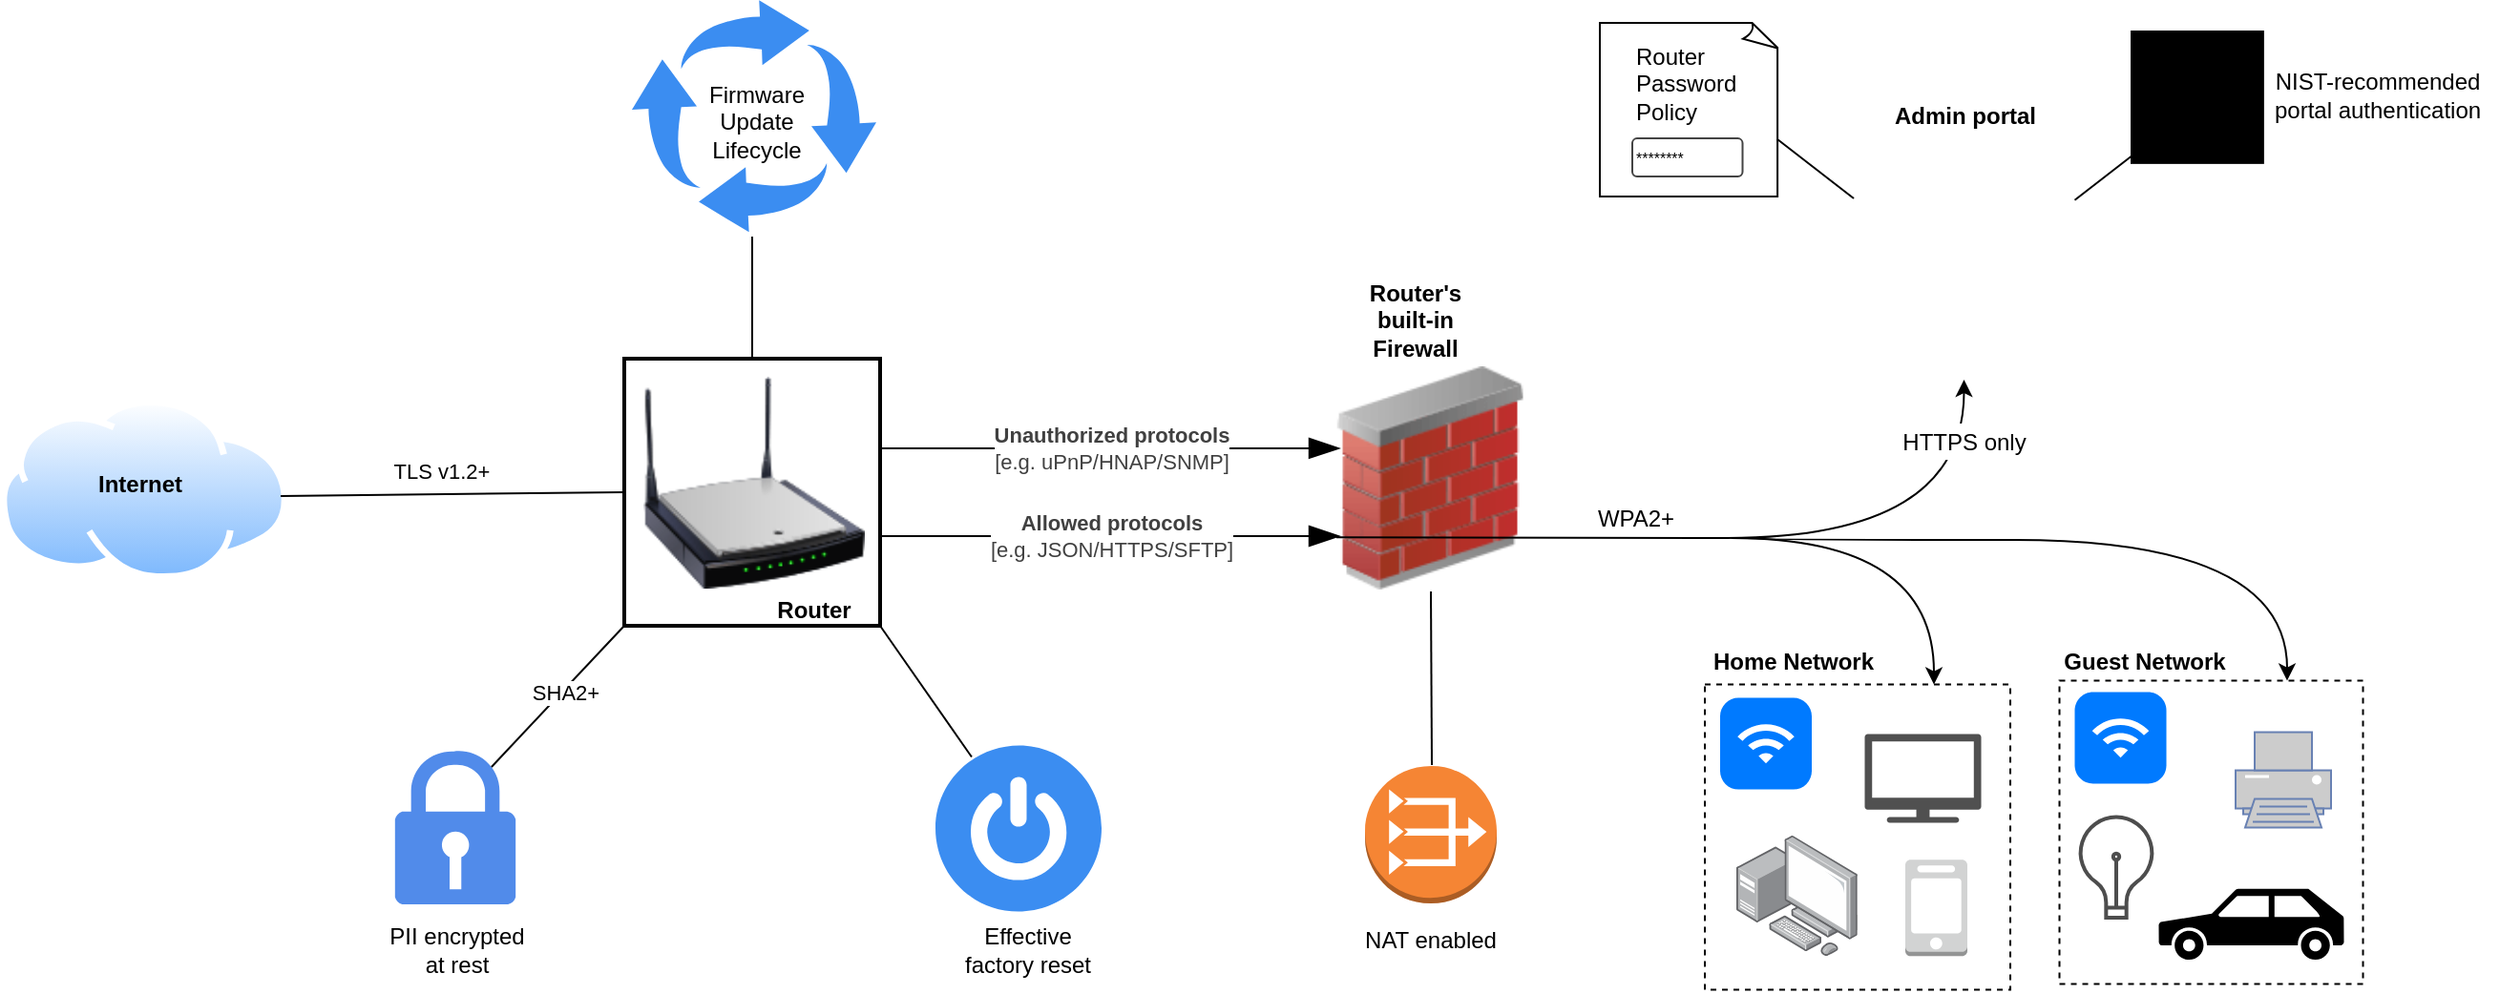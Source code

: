 <mxfile border="50" scale="3" compressed="false" locked="false" version="26.1.3">
  <diagram name="Blank" id="YmL12bMKpDGza6XwsDPr">
    <mxGraphModel dx="3155" dy="868" grid="0" gridSize="10" guides="1" tooltips="1" connect="1" arrows="1" fold="1" page="0" pageScale="1" pageWidth="827" pageHeight="1169" background="none" math="1" shadow="0">
      <root>
        <mxCell id="X5NqExCQtvZxIxQ7pmgY-0" />
        <mxCell id="1" parent="X5NqExCQtvZxIxQ7pmgY-0" />
        <mxCell id="-uR6cY9jI7Pg-GlhvNe3-29" value="" style="whiteSpace=wrap;html=1;aspect=fixed;dashed=1;fillColor=none;" parent="1" vertex="1">
          <mxGeometry x="-674" y="496.77" width="160" height="160" as="geometry" />
        </mxCell>
        <mxCell id="-uR6cY9jI7Pg-GlhvNe3-31" value="" style="whiteSpace=wrap;html=1;aspect=fixed;dashed=1;fillColor=none;" parent="1" vertex="1">
          <mxGeometry x="-488.25" y="494.77" width="159" height="159" as="geometry" />
        </mxCell>
        <mxCell id="-uR6cY9jI7Pg-GlhvNe3-1" value="" style="image;html=1;image=img/lib/clip_art/networking/Wireless_Router_N_128x128.png;imageBorder=none;strokeWidth=2;perimeterSpacing=0;imageBackground=none;" parent="1" vertex="1">
          <mxGeometry x="-1230" y="333" width="116" height="116" as="geometry" />
        </mxCell>
        <mxCell id="-uR6cY9jI7Pg-GlhvNe3-2" value="" style="image;html=1;image=img/lib/clip_art/networking/Firewall_02_128x128.png" parent="1" vertex="1">
          <mxGeometry x="-876" y="330" width="117" height="117" as="geometry" />
        </mxCell>
        <mxCell id="-uR6cY9jI7Pg-GlhvNe3-3" value="" style="image;points=[];aspect=fixed;html=1;align=center;shadow=0;dashed=0;image=img/lib/allied_telesis/computer_and_terminals/Personal_Computer_with_Server.svg;" parent="1" vertex="1">
          <mxGeometry x="-657.5" y="575.77" width="63.4" height="63.4" as="geometry" />
        </mxCell>
        <mxCell id="-uR6cY9jI7Pg-GlhvNe3-4" value="" style="sketch=0;pointerEvents=1;shadow=0;dashed=0;html=1;strokeColor=none;fillColor=#505050;labelPosition=center;verticalLabelPosition=bottom;verticalAlign=top;outlineConnect=0;align=center;shape=mxgraph.office.devices.tv;" parent="1" vertex="1">
          <mxGeometry x="-590.25" y="522.77" width="61" height="46.53" as="geometry" />
        </mxCell>
        <mxCell id="-uR6cY9jI7Pg-GlhvNe3-5" value="" style="outlineConnect=0;dashed=0;verticalLabelPosition=bottom;verticalAlign=top;align=center;html=1;shape=mxgraph.aws3.mobile_client;fillColor=#D2D3D3;gradientColor=none;" parent="1" vertex="1">
          <mxGeometry x="-569" y="588.61" width="32.5" height="50.56" as="geometry" />
        </mxCell>
        <mxCell id="-uR6cY9jI7Pg-GlhvNe3-7" value="" style="image;aspect=fixed;perimeter=ellipsePerimeter;html=1;align=center;shadow=0;dashed=0;spacingTop=3;image=img/lib/active_directory/internet_cloud.svg;" parent="1" vertex="1">
          <mxGeometry x="-1566.89" y="347" width="150.79" height="95" as="geometry" />
        </mxCell>
        <mxCell id="-uR6cY9jI7Pg-GlhvNe3-9" value="" style="fontColor=#0066CC;verticalAlign=top;verticalLabelPosition=bottom;labelPosition=center;align=center;html=1;outlineConnect=0;fillColor=#CCCCCC;strokeColor=#6881B3;gradientColor=none;gradientDirection=north;strokeWidth=2;shape=mxgraph.networks.printer;" parent="1" vertex="1">
          <mxGeometry x="-396" y="521.77" width="50" height="50" as="geometry" />
        </mxCell>
        <mxCell id="-uR6cY9jI7Pg-GlhvNe3-12" value="" style="shape=mxgraph.signs.transportation.car_3;html=1;pointerEvents=1;fillColor=#000000;strokeColor=none;verticalLabelPosition=bottom;verticalAlign=top;align=center;" parent="1" vertex="1">
          <mxGeometry x="-436.25" y="603.77" width="97" height="37.24" as="geometry" />
        </mxCell>
        <mxCell id="-uR6cY9jI7Pg-GlhvNe3-13" value="" style="html=1;verticalLabelPosition=bottom;align=center;labelBackgroundColor=#ffffff;verticalAlign=top;strokeWidth=2;strokeColor=#4D4D4D;shadow=0;dashed=0;shape=mxgraph.ios7.icons.lightbulb;" parent="1" vertex="1">
          <mxGeometry x="-478.75" y="566.3" width="40.5" height="52.76" as="geometry" />
        </mxCell>
        <object placeholders="1" c4Type="Relationship" c4Technology="e.g. uPnP/HNAP/SNMP" c4Description="Unauthorized protocols" label="&lt;div style=&quot;text-align: left&quot;&gt;&lt;div style=&quot;text-align: center&quot;&gt;&lt;b&gt;%c4Description%&lt;/b&gt;&lt;/div&gt;&lt;div style=&quot;text-align: center&quot;&gt;[%c4Technology%]&lt;/div&gt;&lt;/div&gt;" id="-uR6cY9jI7Pg-GlhvNe3-15">
          <mxCell style="endArrow=blockThin;html=1;fontSize=11;fontColor=#404040;strokeWidth=1;endFill=1;strokeColor=light-dark(#000000, #7d7d7d);elbow=vertical;metaEdit=1;endSize=14;startSize=14;jumpStyle=arc;jumpSize=16;rounded=0;edgeStyle=orthogonalEdgeStyle;" parent="1" edge="1">
            <mxGeometry width="240" relative="1" as="geometry">
              <mxPoint x="-1105" y="372.97" as="sourcePoint" />
              <mxPoint x="-865" y="372.97" as="targetPoint" />
              <mxPoint as="offset" />
            </mxGeometry>
          </mxCell>
        </object>
        <object placeholders="1" c4Type="Relationship" c4Technology="e.g. JSON/HTTPS/SFTP" c4Description="Allowed protocols" label="&lt;div style=&quot;text-align: left&quot;&gt;&lt;div style=&quot;text-align: center&quot;&gt;&lt;b&gt;%c4Description%&lt;/b&gt;&lt;/div&gt;&lt;div style=&quot;text-align: center&quot;&gt;[%c4Technology%]&lt;/div&gt;&lt;/div&gt;" id="-uR6cY9jI7Pg-GlhvNe3-24">
          <mxCell style="endArrow=blockThin;html=1;fontSize=11;fontColor=#404040;strokeWidth=1;endFill=1;strokeColor=light-dark(#000000,#7D7D7D);elbow=vertical;metaEdit=1;endSize=14;startSize=14;jumpStyle=arc;jumpSize=16;rounded=0;edgeStyle=orthogonalEdgeStyle;" parent="1" edge="1">
            <mxGeometry width="240" relative="1" as="geometry">
              <mxPoint x="-1105" y="419" as="sourcePoint" />
              <mxPoint x="-865" y="419" as="targetPoint" />
            </mxGeometry>
          </mxCell>
        </object>
        <mxCell id="-uR6cY9jI7Pg-GlhvNe3-28" value="" style="endArrow=none;html=1;rounded=0;exitX=-0.002;exitY=0.33;exitDx=0;exitDy=0;exitPerimeter=0;" parent="1" edge="1">
          <mxGeometry width="50" height="50" relative="1" as="geometry">
            <mxPoint x="-867.004" y="419.61" as="sourcePoint" />
            <mxPoint x="-662.77" y="420" as="targetPoint" />
          </mxGeometry>
        </mxCell>
        <mxCell id="-uR6cY9jI7Pg-GlhvNe3-32" value="" style="sketch=0;html=1;aspect=fixed;strokeColor=none;shadow=0;fillColor=#3B8DF1;verticalAlign=top;labelPosition=center;verticalLabelPosition=bottom;shape=mxgraph.gcp2.arrows_system" parent="1" vertex="1">
          <mxGeometry x="-1236" y="138.07" width="128" height="121.6" as="geometry" />
        </mxCell>
        <mxCell id="-uR6cY9jI7Pg-GlhvNe3-33" value="" style="endArrow=none;html=1;rounded=0;entryX=0;entryY=0.5;entryDx=0;entryDy=0;" parent="1" edge="1" target="VxfJjLKubnG-8QOPVBcM-112">
          <mxGeometry width="50" height="50" relative="1" as="geometry">
            <mxPoint x="-1420" y="398" as="sourcePoint" />
            <mxPoint x="-1281" y="398" as="targetPoint" />
          </mxGeometry>
        </mxCell>
        <mxCell id="-uR6cY9jI7Pg-GlhvNe3-34" value="TLS v1.2+" style="edgeLabel;html=1;align=center;verticalAlign=middle;resizable=0;points=[];" parent="-uR6cY9jI7Pg-GlhvNe3-33" vertex="1" connectable="0">
          <mxGeometry x="-0.285" y="-1" relative="1" as="geometry">
            <mxPoint x="19" y="-14" as="offset" />
          </mxGeometry>
        </mxCell>
        <mxCell id="-uR6cY9jI7Pg-GlhvNe3-35" value="" style="whiteSpace=wrap;html=1;shape=mxgraph.basic.document;fillColor=none;" parent="1" vertex="1">
          <mxGeometry x="-729" y="150" width="94" height="91" as="geometry" />
        </mxCell>
        <mxCell id="-uR6cY9jI7Pg-GlhvNe3-36" value="&lt;div&gt;Firmware&lt;/div&gt;&lt;div&gt;Update&lt;/div&gt;&lt;div&gt;Lifecycle&lt;/div&gt;" style="text;html=1;align=center;verticalAlign=middle;resizable=0;points=[];autosize=1;strokeColor=none;fillColor=none;" parent="1" vertex="1">
          <mxGeometry x="-1205.5" y="174.07" width="68" height="55" as="geometry" />
        </mxCell>
        <mxCell id="-uR6cY9jI7Pg-GlhvNe3-40" value="" style="html=1;strokeWidth=1;shadow=0;dashed=0;shape=mxgraph.ios7.misc.wifi;fillColor=#007AFF;strokeColor=none;buttonText=;strokeColor2=#222222;fontColor=#222222;fontSize=8;verticalLabelPosition=bottom;verticalAlign=top;align=center;sketch=0;" parent="1" vertex="1">
          <mxGeometry x="-666" y="503.77" width="48" height="48" as="geometry" />
        </mxCell>
        <mxCell id="-uR6cY9jI7Pg-GlhvNe3-41" value="" style="html=1;strokeWidth=1;shadow=0;dashed=0;shape=mxgraph.ios7.misc.wifi;fillColor=#007AFF;strokeColor=none;buttonText=;strokeColor2=#222222;fontColor=#222222;fontSize=8;verticalLabelPosition=bottom;verticalAlign=top;align=center;sketch=0;" parent="1" vertex="1">
          <mxGeometry x="-480.25" y="500.77" width="48" height="48" as="geometry" />
        </mxCell>
        <mxCell id="-uR6cY9jI7Pg-GlhvNe3-42" value="Guest Network" style="text;html=1;align=center;verticalAlign=middle;resizable=0;points=[];autosize=1;strokeColor=none;fillColor=none;fontStyle=1" parent="1" vertex="1">
          <mxGeometry x="-493" y="471.77" width="97" height="26" as="geometry" />
        </mxCell>
        <mxCell id="-uR6cY9jI7Pg-GlhvNe3-43" value="Home Network" style="text;html=1;align=center;verticalAlign=middle;resizable=0;points=[];autosize=1;strokeColor=none;fillColor=none;fontStyle=1" parent="1" vertex="1">
          <mxGeometry x="-677" y="471.77" width="97" height="26" as="geometry" />
        </mxCell>
        <mxCell id="-uR6cY9jI7Pg-GlhvNe3-46" value="********" style="strokeWidth=1;html=1;shadow=0;dashed=0;shape=mxgraph.ios.iTextInput;strokeColor=#444444;align=left;buttonText=;fontSize=8;whiteSpace=wrap;" parent="1" vertex="1">
          <mxGeometry x="-712" y="210.56" width="57.75" height="19.91" as="geometry" />
        </mxCell>
        <mxCell id="-uR6cY9jI7Pg-GlhvNe3-47" value="Router" style="text;html=1;align=center;verticalAlign=middle;resizable=0;points=[];autosize=1;strokeColor=none;fillColor=none;fontStyle=1" parent="1" vertex="1">
          <mxGeometry x="-1168" y="445" width="54" height="26" as="geometry" />
        </mxCell>
        <mxCell id="-uR6cY9jI7Pg-GlhvNe3-48" value="Internet" style="text;html=1;align=center;verticalAlign=middle;resizable=0;points=[];autosize=1;strokeColor=none;fillColor=none;fontStyle=1" parent="1" vertex="1">
          <mxGeometry x="-1523.89" y="379" width="59" height="26" as="geometry" />
        </mxCell>
        <mxCell id="-uR6cY9jI7Pg-GlhvNe3-49" value="Router&#39;s&lt;div&gt;built-in&lt;br&gt;&lt;div&gt;Firewall&lt;/div&gt;&lt;/div&gt;" style="text;html=1;align=center;verticalAlign=middle;resizable=0;points=[];autosize=1;strokeColor=none;fillColor=none;fontStyle=1" parent="1" vertex="1">
          <mxGeometry x="-857" y="278" width="62" height="55" as="geometry" />
        </mxCell>
        <mxCell id="VxfJjLKubnG-8QOPVBcM-7" value="Router&lt;br&gt;Password&amp;nbsp;&lt;div&gt;&lt;span style=&quot;background-color: transparent; color: light-dark(rgb(0, 0, 0), rgb(255, 255, 255));&quot;&gt;Policy&lt;/span&gt;&lt;/div&gt;" style="text;strokeColor=none;align=left;fillColor=none;html=1;verticalAlign=middle;whiteSpace=wrap;rounded=0;" vertex="1" parent="1">
          <mxGeometry x="-712" y="167.07" width="60" height="30" as="geometry" />
        </mxCell>
        <mxCell id="VxfJjLKubnG-8QOPVBcM-102" value="WPA2+" style="text;strokeColor=none;align=center;fillColor=none;html=1;verticalAlign=middle;whiteSpace=wrap;rounded=0;" vertex="1" parent="1">
          <mxGeometry x="-739.77" y="395" width="60" height="30" as="geometry" />
        </mxCell>
        <mxCell id="VxfJjLKubnG-8QOPVBcM-104" value="" style="shape=image;html=1;verticalAlign=top;verticalLabelPosition=bottom;labelBackgroundColor=#ffffff;imageAspect=0;aspect=fixed;image=https://cdn2.iconfinder.com/data/icons/circle-icons-1/64/browser-128.png" vertex="1" parent="1">
          <mxGeometry x="-602.25" y="209" width="128" height="128" as="geometry" />
        </mxCell>
        <mxCell id="VxfJjLKubnG-8QOPVBcM-105" value="" style="sketch=0;aspect=fixed;pointerEvents=1;shadow=0;dashed=0;html=1;strokeColor=none;labelPosition=center;verticalLabelPosition=bottom;verticalAlign=top;align=center;fillColor=light-dark(#518bea, #bfd3ff);shape=mxgraph.mscae.enterprise.lock" vertex="1" parent="1">
          <mxGeometry x="-1360.09" y="531.06" width="63.18" height="81" as="geometry" />
        </mxCell>
        <mxCell id="VxfJjLKubnG-8QOPVBcM-106" value="&lt;div&gt;PII encrypted&lt;/div&gt;&lt;div&gt;at rest&lt;/div&gt;" style="text;html=1;align=center;verticalAlign=middle;resizable=0;points=[];autosize=1;strokeColor=none;fillColor=none;" vertex="1" parent="1">
          <mxGeometry x="-1373" y="615.77" width="89" height="41" as="geometry" />
        </mxCell>
        <mxCell id="VxfJjLKubnG-8QOPVBcM-108" value="" style="endArrow=none;html=1;rounded=0;exitX=0;exitY=1;exitDx=0;exitDy=0;entryX=0.8;entryY=0.11;entryDx=0;entryDy=0;entryPerimeter=0;" edge="1" parent="1" source="VxfJjLKubnG-8QOPVBcM-112" target="VxfJjLKubnG-8QOPVBcM-105">
          <mxGeometry width="50" height="50" relative="1" as="geometry">
            <mxPoint x="-1181" y="486" as="sourcePoint" />
            <mxPoint x="-1173" y="543" as="targetPoint" />
          </mxGeometry>
        </mxCell>
        <mxCell id="VxfJjLKubnG-8QOPVBcM-109" value="SHA2+" style="edgeLabel;html=1;align=center;verticalAlign=middle;resizable=0;points=[];" vertex="1" connectable="0" parent="VxfJjLKubnG-8QOPVBcM-108">
          <mxGeometry x="-0.285" y="-1" relative="1" as="geometry">
            <mxPoint x="-6" y="9" as="offset" />
          </mxGeometry>
        </mxCell>
        <mxCell id="VxfJjLKubnG-8QOPVBcM-110" value="" style="endArrow=none;html=1;rounded=0;entryX=0.5;entryY=0;entryDx=0;entryDy=0;" edge="1" parent="1" target="VxfJjLKubnG-8QOPVBcM-112">
          <mxGeometry width="50" height="50" relative="1" as="geometry">
            <mxPoint x="-1173" y="262" as="sourcePoint" />
            <mxPoint x="-1134" y="275" as="targetPoint" />
          </mxGeometry>
        </mxCell>
        <mxCell id="VxfJjLKubnG-8QOPVBcM-112" value="" style="whiteSpace=wrap;html=1;fillColor=none;strokeWidth=2;" vertex="1" parent="1">
          <mxGeometry x="-1240" y="326" width="134" height="140" as="geometry" />
        </mxCell>
        <mxCell id="VxfJjLKubnG-8QOPVBcM-114" value="" style="sketch=0;html=1;aspect=fixed;strokeColor=none;shadow=0;fillColor=#3B8DF1;verticalAlign=top;labelPosition=center;verticalLabelPosition=bottom;shape=mxgraph.gcp2.a7_power" vertex="1" parent="1">
          <mxGeometry x="-1077" y="528.77" width="87" height="87" as="geometry" />
        </mxCell>
        <mxCell id="VxfJjLKubnG-8QOPVBcM-115" value="" style="endArrow=none;html=1;rounded=0;exitX=1;exitY=1;exitDx=0;exitDy=0;entryX=0.218;entryY=0.069;entryDx=0;entryDy=0;entryPerimeter=0;" edge="1" parent="1" source="VxfJjLKubnG-8QOPVBcM-112" target="VxfJjLKubnG-8QOPVBcM-114">
          <mxGeometry width="50" height="50" relative="1" as="geometry">
            <mxPoint x="-1125" y="491.53" as="sourcePoint" />
            <mxPoint x="-1195" y="565.53" as="targetPoint" />
          </mxGeometry>
        </mxCell>
        <mxCell id="VxfJjLKubnG-8QOPVBcM-117" value="&lt;div&gt;Effective&lt;/div&gt;&lt;div&gt;factory reset&lt;/div&gt;" style="text;html=1;align=center;verticalAlign=middle;resizable=0;points=[];autosize=1;strokeColor=none;fillColor=none;" vertex="1" parent="1">
          <mxGeometry x="-1071" y="615.77" width="84" height="41" as="geometry" />
        </mxCell>
        <mxCell id="VxfJjLKubnG-8QOPVBcM-119" value="NIST-recommended&lt;div&gt;portal authentication&lt;/div&gt;" style="text;html=1;align=center;verticalAlign=middle;resizable=0;points=[];autosize=1;strokeColor=none;fillColor=none;" vertex="1" parent="1">
          <mxGeometry x="-385" y="167.07" width="126" height="41" as="geometry" />
        </mxCell>
        <mxCell id="VxfJjLKubnG-8QOPVBcM-120" value="Admin portal" style="text;html=1;align=center;verticalAlign=middle;resizable=0;points=[];autosize=1;strokeColor=none;fillColor=none;fontStyle=1" vertex="1" parent="1">
          <mxGeometry x="-580.75" y="185.87" width="85" height="26" as="geometry" />
        </mxCell>
        <mxCell id="VxfJjLKubnG-8QOPVBcM-121" value="" style="sketch=0;verticalLabelPosition=bottom;sketch=0;aspect=fixed;html=1;verticalAlign=top;strokeColor=none;fillColor=#000000;align=center;outlineConnect=0;pointerEvents=1;shape=mxgraph.citrix2.authentication_mfa;" vertex="1" parent="1">
          <mxGeometry x="-451" y="154" width="69.93" height="69.93" as="geometry" />
        </mxCell>
        <mxCell id="VxfJjLKubnG-8QOPVBcM-122" value="" style="endArrow=classic;html=1;rounded=0;entryX=0.5;entryY=1;entryDx=0;entryDy=0;edgeStyle=orthogonalEdgeStyle;curved=1;" edge="1" parent="1" target="VxfJjLKubnG-8QOPVBcM-104">
          <mxGeometry width="50" height="50" relative="1" as="geometry">
            <mxPoint x="-664" y="420" as="sourcePoint" />
            <mxPoint x="-350" y="370" as="targetPoint" />
          </mxGeometry>
        </mxCell>
        <mxCell id="VxfJjLKubnG-8QOPVBcM-123" value="HTTPS only" style="text;strokeColor=none;align=center;fillColor=default;html=1;verticalAlign=middle;whiteSpace=wrap;rounded=0;" vertex="1" parent="1">
          <mxGeometry x="-578.25" y="360" width="80" height="19" as="geometry" />
        </mxCell>
        <mxCell id="VxfJjLKubnG-8QOPVBcM-125" value="" style="endArrow=classic;html=1;rounded=0;entryX=0.75;entryY=0;entryDx=0;entryDy=0;edgeStyle=orthogonalEdgeStyle;curved=1;" edge="1" parent="1" target="-uR6cY9jI7Pg-GlhvNe3-29">
          <mxGeometry width="50" height="50" relative="1" as="geometry">
            <mxPoint x="-660" y="420" as="sourcePoint" />
            <mxPoint x="-337" y="375" as="targetPoint" />
            <Array as="points">
              <mxPoint x="-554" y="420" />
            </Array>
          </mxGeometry>
        </mxCell>
        <mxCell id="VxfJjLKubnG-8QOPVBcM-126" value="" style="endArrow=classic;html=1;rounded=0;entryX=0.75;entryY=0;entryDx=0;entryDy=0;edgeStyle=orthogonalEdgeStyle;curved=1;" edge="1" parent="1" target="-uR6cY9jI7Pg-GlhvNe3-31">
          <mxGeometry width="50" height="50" relative="1" as="geometry">
            <mxPoint x="-655" y="420" as="sourcePoint" />
            <mxPoint x="-249" y="343" as="targetPoint" />
            <Array as="points">
              <mxPoint x="-655" y="421" />
              <mxPoint x="-369" y="421" />
            </Array>
          </mxGeometry>
        </mxCell>
        <mxCell id="VxfJjLKubnG-8QOPVBcM-127" value="" style="endArrow=none;html=1;rounded=0;" edge="1" parent="1">
          <mxGeometry width="50" height="50" relative="1" as="geometry">
            <mxPoint x="-596" y="242" as="sourcePoint" />
            <mxPoint x="-636" y="211" as="targetPoint" />
          </mxGeometry>
        </mxCell>
        <mxCell id="VxfJjLKubnG-8QOPVBcM-128" value="" style="endArrow=none;html=1;rounded=0;" edge="1" parent="1">
          <mxGeometry width="50" height="50" relative="1" as="geometry">
            <mxPoint x="-480.25" y="242.87" as="sourcePoint" />
            <mxPoint x="-440.25" y="211.87" as="targetPoint" />
          </mxGeometry>
        </mxCell>
        <mxCell id="VxfJjLKubnG-8QOPVBcM-131" value="" style="outlineConnect=0;dashed=0;verticalLabelPosition=bottom;verticalAlign=top;align=center;html=1;shape=mxgraph.aws3.vpc_nat_gateway;fillColor=#F58534;gradientColor=none;" vertex="1" parent="1">
          <mxGeometry x="-852" y="539.55" width="69" height="72" as="geometry" />
        </mxCell>
        <mxCell id="VxfJjLKubnG-8QOPVBcM-132" value="NAT enabled" style="text;strokeColor=none;align=center;fillColor=none;html=1;verticalAlign=middle;whiteSpace=wrap;rounded=0;" vertex="1" parent="1">
          <mxGeometry x="-855" y="615.82" width="75" height="30" as="geometry" />
        </mxCell>
        <mxCell id="VxfJjLKubnG-8QOPVBcM-133" value="" style="endArrow=none;html=1;rounded=0;exitX=0.5;exitY=1;exitDx=0;exitDy=0;" edge="1" parent="1">
          <mxGeometry width="50" height="50" relative="1" as="geometry">
            <mxPoint x="-817.5" y="448" as="sourcePoint" />
            <mxPoint x="-817" y="539" as="targetPoint" />
          </mxGeometry>
        </mxCell>
      </root>
    </mxGraphModel>
  </diagram>
</mxfile>
